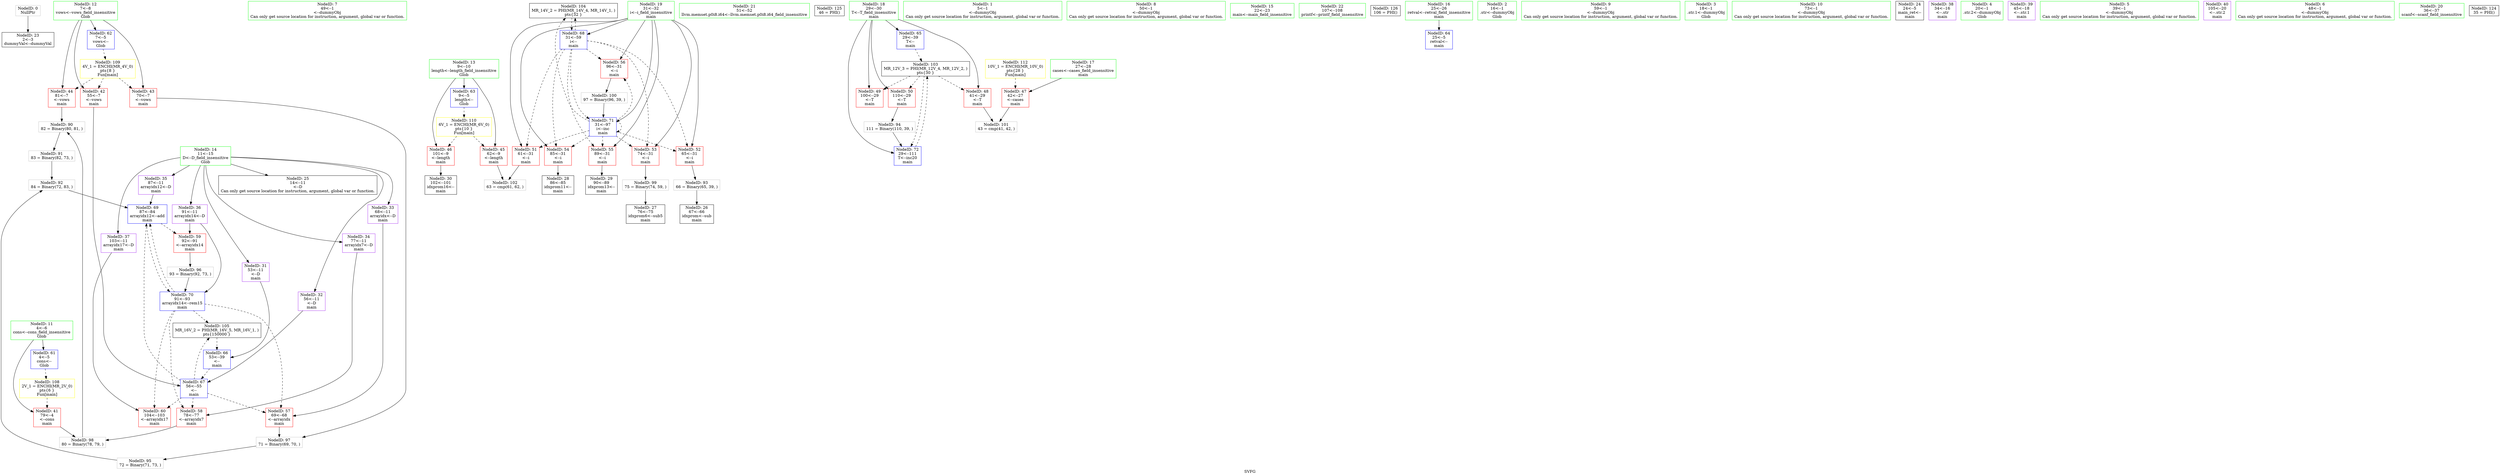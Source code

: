 digraph "SVFG" {
	label="SVFG";

	Node0x55d7e57d45e0 [shape=record,color=grey,label="{NodeID: 0\nNullPtr}"];
	Node0x55d7e57d45e0 -> Node0x55d7e57e7370[style=solid];
	Node0x55d7e57eba20 [shape=record,color=grey,label="{NodeID: 90\n82 = Binary(80, 81, )\n}"];
	Node0x55d7e57eba20 -> Node0x55d7e57ebba0[style=solid];
	Node0x55d7e57d4790 [shape=record,color=green,label="{NodeID: 7\n49\<--1\n\<--dummyObj\nCan only get source location for instruction, argument, global var or function.}"];
	Node0x55d7e57e8a60 [shape=record,color=grey,label="{NodeID: 97\n71 = Binary(69, 70, )\n}"];
	Node0x55d7e57e8a60 -> Node0x55d7e57ec1a0[style=solid];
	Node0x55d7e57e6b30 [shape=record,color=green,label="{NodeID: 14\n11\<--15\nD\<--D_field_insensitive\nGlob }"];
	Node0x55d7e57e6b30 -> Node0x55d7e57e7540[style=solid];
	Node0x55d7e57e6b30 -> Node0x55d7e57e7a50[style=solid];
	Node0x55d7e57e6b30 -> Node0x55d7e57e7b20[style=solid];
	Node0x55d7e57e6b30 -> Node0x55d7e57e7bf0[style=solid];
	Node0x55d7e57e6b30 -> Node0x55d7e57e7cc0[style=solid];
	Node0x55d7e57e6b30 -> Node0x55d7e57e7d90[style=solid];
	Node0x55d7e57e6b30 -> Node0x55d7e57e7e60[style=solid];
	Node0x55d7e57e6b30 -> Node0x55d7e57e7f30[style=solid];
	Node0x55d7e57f0f40 [shape=record,color=black,label="{NodeID: 104\nMR_14V_2 = PHI(MR_14V_4, MR_14V_1, )\npts\{32 \}\n}"];
	Node0x55d7e57f0f40 -> Node0x55d7e57ea910[style=dashed];
	Node0x55d7e57e7170 [shape=record,color=green,label="{NodeID: 21\n51\<--52\nllvm.memset.p0i8.i64\<--llvm.memset.p0i8.i64_field_insensitive\n}"];
	Node0x55d7e57e77e0 [shape=record,color=black,label="{NodeID: 28\n86\<--85\nidxprom11\<--\nmain\n}"];
	Node0x55d7e57e7d90 [shape=record,color=purple,label="{NodeID: 35\n87\<--11\narrayidx12\<--D\nmain\n}"];
	Node0x55d7e57e7d90 -> Node0x55d7e57ea9e0[style=solid];
	Node0x55d7e57f83f0 [shape=record,color=black,label="{NodeID: 125\n46 = PHI()\n}"];
	Node0x55d7e57e8340 [shape=record,color=red,label="{NodeID: 42\n55\<--7\n\<--vows\nmain\n}"];
	Node0x55d7e57e8340 -> Node0x55d7e57ea840[style=solid];
	Node0x55d7e57e9910 [shape=record,color=red,label="{NodeID: 49\n100\<--29\n\<--T\nmain\n}"];
	Node0x55d7e57e9ec0 [shape=record,color=red,label="{NodeID: 56\n96\<--31\n\<--i\nmain\n}"];
	Node0x55d7e57e9ec0 -> Node0x55d7e57e8ee0[style=solid];
	Node0x55d7e57ea4d0 [shape=record,color=blue,label="{NodeID: 63\n9\<--5\nlength\<--\nGlob }"];
	Node0x55d7e57ea4d0 -> Node0x55d7e57f2f40[style=dashed];
	Node0x55d7e57eaab0 [shape=record,color=blue,label="{NodeID: 70\n91\<--93\narrayidx14\<--rem15\nmain\n}"];
	Node0x55d7e57eaab0 -> Node0x55d7e57e9f90[style=dashed];
	Node0x55d7e57eaab0 -> Node0x55d7e57ea060[style=dashed];
	Node0x55d7e57eaab0 -> Node0x55d7e57ea200[style=dashed];
	Node0x55d7e57eaab0 -> Node0x55d7e57ea9e0[style=dashed];
	Node0x55d7e57eaab0 -> Node0x55d7e57f1440[style=dashed];
	Node0x55d7e57d3380 [shape=record,color=green,label="{NodeID: 1\n5\<--1\n\<--dummyObj\nCan only get source location for instruction, argument, global var or function.}"];
	Node0x55d7e57ebba0 [shape=record,color=grey,label="{NodeID: 91\n83 = Binary(82, 73, )\n}"];
	Node0x55d7e57ebba0 -> Node0x55d7e57ebd20[style=solid];
	Node0x55d7e57d4820 [shape=record,color=green,label="{NodeID: 8\n50\<--1\n\<--dummyObj\nCan only get source location for instruction, argument, global var or function.}"];
	Node0x55d7e57e8be0 [shape=record,color=grey,label="{NodeID: 98\n80 = Binary(78, 79, )\n}"];
	Node0x55d7e57e8be0 -> Node0x55d7e57eba20[style=solid];
	Node0x55d7e57e6c30 [shape=record,color=green,label="{NodeID: 15\n22\<--23\nmain\<--main_field_insensitive\n}"];
	Node0x55d7e57f1440 [shape=record,color=black,label="{NodeID: 105\nMR_16V_2 = PHI(MR_16V_5, MR_16V_1, )\npts\{150000 \}\n}"];
	Node0x55d7e57f1440 -> Node0x55d7e57ea770[style=dashed];
	Node0x55d7e57e7270 [shape=record,color=green,label="{NodeID: 22\n107\<--108\nprintf\<--printf_field_insensitive\n}"];
	Node0x55d7e57f3100 [shape=record,color=yellow,style=double,label="{NodeID: 112\n10V_1 = ENCHI(MR_10V_0)\npts\{28 \}\nFun[main]}"];
	Node0x55d7e57f3100 -> Node0x55d7e57e8750[style=dashed];
	Node0x55d7e57e78b0 [shape=record,color=black,label="{NodeID: 29\n90\<--89\nidxprom13\<--\nmain\n}"];
	Node0x55d7e57e7e60 [shape=record,color=purple,label="{NodeID: 36\n91\<--11\narrayidx14\<--D\nmain\n}"];
	Node0x55d7e57e7e60 -> Node0x55d7e57ea130[style=solid];
	Node0x55d7e57e7e60 -> Node0x55d7e57eaab0[style=solid];
	Node0x55d7e57f84f0 [shape=record,color=black,label="{NodeID: 126\n106 = PHI()\n}"];
	Node0x55d7e57e8410 [shape=record,color=red,label="{NodeID: 43\n70\<--7\n\<--vows\nmain\n}"];
	Node0x55d7e57e8410 -> Node0x55d7e57e8a60[style=solid];
	Node0x55d7e57e99e0 [shape=record,color=red,label="{NodeID: 50\n110\<--29\n\<--T\nmain\n}"];
	Node0x55d7e57e99e0 -> Node0x55d7e57ec020[style=solid];
	Node0x55d7e57e9f90 [shape=record,color=red,label="{NodeID: 57\n69\<--68\n\<--arrayidx\nmain\n}"];
	Node0x55d7e57e9f90 -> Node0x55d7e57e8a60[style=solid];
	Node0x55d7e57ea5d0 [shape=record,color=blue,label="{NodeID: 64\n25\<--5\nretval\<--\nmain\n}"];
	Node0x55d7e57eab80 [shape=record,color=blue,label="{NodeID: 71\n31\<--97\ni\<--inc\nmain\n}"];
	Node0x55d7e57eab80 -> Node0x55d7e57e9ab0[style=dashed];
	Node0x55d7e57eab80 -> Node0x55d7e57e9b80[style=dashed];
	Node0x55d7e57eab80 -> Node0x55d7e57e9c50[style=dashed];
	Node0x55d7e57eab80 -> Node0x55d7e57e9d20[style=dashed];
	Node0x55d7e57eab80 -> Node0x55d7e57e9df0[style=dashed];
	Node0x55d7e57eab80 -> Node0x55d7e57e9ec0[style=dashed];
	Node0x55d7e57eab80 -> Node0x55d7e57eab80[style=dashed];
	Node0x55d7e57eab80 -> Node0x55d7e57f0f40[style=dashed];
	Node0x55d7e57d3850 [shape=record,color=green,label="{NodeID: 2\n16\<--1\n.str\<--dummyObj\nGlob }"];
	Node0x55d7e57ebd20 [shape=record,color=grey,label="{NodeID: 92\n84 = Binary(72, 83, )\n}"];
	Node0x55d7e57ebd20 -> Node0x55d7e57ea9e0[style=solid];
	Node0x55d7e57e5ef0 [shape=record,color=green,label="{NodeID: 9\n59\<--1\n\<--dummyObj\nCan only get source location for instruction, argument, global var or function.}"];
	Node0x55d7e57e8d60 [shape=record,color=grey,label="{NodeID: 99\n75 = Binary(74, 59, )\n}"];
	Node0x55d7e57e8d60 -> Node0x55d7e57e7710[style=solid];
	Node0x55d7e57e6d30 [shape=record,color=green,label="{NodeID: 16\n25\<--26\nretval\<--retval_field_insensitive\nmain\n}"];
	Node0x55d7e57e6d30 -> Node0x55d7e57ea5d0[style=solid];
	Node0x55d7e57e7370 [shape=record,color=black,label="{NodeID: 23\n2\<--3\ndummyVal\<--dummyVal\n}"];
	Node0x55d7e57e7980 [shape=record,color=black,label="{NodeID: 30\n102\<--101\nidxprom16\<--\nmain\n}"];
	Node0x55d7e57e7f30 [shape=record,color=purple,label="{NodeID: 37\n103\<--11\narrayidx17\<--D\nmain\n}"];
	Node0x55d7e57e7f30 -> Node0x55d7e57ea200[style=solid];
	Node0x55d7e57e84e0 [shape=record,color=red,label="{NodeID: 44\n81\<--7\n\<--vows\nmain\n}"];
	Node0x55d7e57e84e0 -> Node0x55d7e57eba20[style=solid];
	Node0x55d7e57e9ab0 [shape=record,color=red,label="{NodeID: 51\n61\<--31\n\<--i\nmain\n}"];
	Node0x55d7e57e9ab0 -> Node0x55d7e57ed430[style=solid];
	Node0x55d7e57ea060 [shape=record,color=red,label="{NodeID: 58\n78\<--77\n\<--arrayidx7\nmain\n}"];
	Node0x55d7e57ea060 -> Node0x55d7e57e8be0[style=solid];
	Node0x55d7e57ea6a0 [shape=record,color=blue,label="{NodeID: 65\n29\<--39\nT\<--\nmain\n}"];
	Node0x55d7e57ea6a0 -> Node0x55d7e57f0a40[style=dashed];
	Node0x55d7e57eac50 [shape=record,color=blue,label="{NodeID: 72\n29\<--111\nT\<--inc20\nmain\n}"];
	Node0x55d7e57eac50 -> Node0x55d7e57f0a40[style=dashed];
	Node0x55d7e57e5bb0 [shape=record,color=green,label="{NodeID: 3\n18\<--1\n.str.1\<--dummyObj\nGlob }"];
	Node0x55d7e57ebea0 [shape=record,color=grey,label="{NodeID: 93\n66 = Binary(65, 39, )\n}"];
	Node0x55d7e57ebea0 -> Node0x55d7e57e7640[style=solid];
	Node0x55d7e57e5fc0 [shape=record,color=green,label="{NodeID: 10\n73\<--1\n\<--dummyObj\nCan only get source location for instruction, argument, global var or function.}"];
	Node0x55d7e57e8ee0 [shape=record,color=grey,label="{NodeID: 100\n97 = Binary(96, 39, )\n}"];
	Node0x55d7e57e8ee0 -> Node0x55d7e57eab80[style=solid];
	Node0x55d7e57e6e00 [shape=record,color=green,label="{NodeID: 17\n27\<--28\ncases\<--cases_field_insensitive\nmain\n}"];
	Node0x55d7e57e6e00 -> Node0x55d7e57e8750[style=solid];
	Node0x55d7e57e7470 [shape=record,color=black,label="{NodeID: 24\n24\<--5\nmain_ret\<--\nmain\n}"];
	Node0x55d7e57e7a50 [shape=record,color=purple,label="{NodeID: 31\n53\<--11\n\<--D\nmain\n}"];
	Node0x55d7e57e7a50 -> Node0x55d7e57ea770[style=solid];
	Node0x55d7e57e8000 [shape=record,color=purple,label="{NodeID: 38\n34\<--16\n\<--.str\nmain\n}"];
	Node0x55d7e57e85b0 [shape=record,color=red,label="{NodeID: 45\n62\<--9\n\<--length\nmain\n}"];
	Node0x55d7e57e85b0 -> Node0x55d7e57ed430[style=solid];
	Node0x55d7e57e9b80 [shape=record,color=red,label="{NodeID: 52\n65\<--31\n\<--i\nmain\n}"];
	Node0x55d7e57e9b80 -> Node0x55d7e57ebea0[style=solid];
	Node0x55d7e57ea130 [shape=record,color=red,label="{NodeID: 59\n92\<--91\n\<--arrayidx14\nmain\n}"];
	Node0x55d7e57ea130 -> Node0x55d7e57e88e0[style=solid];
	Node0x55d7e57ea770 [shape=record,color=blue,label="{NodeID: 66\n53\<--39\n\<--\nmain\n}"];
	Node0x55d7e57ea770 -> Node0x55d7e57ea840[style=dashed];
	Node0x55d7e57e5c40 [shape=record,color=green,label="{NodeID: 4\n20\<--1\n.str.2\<--dummyObj\nGlob }"];
	Node0x55d7e57ec020 [shape=record,color=grey,label="{NodeID: 94\n111 = Binary(110, 39, )\n}"];
	Node0x55d7e57ec020 -> Node0x55d7e57eac50[style=solid];
	Node0x55d7e57e68e0 [shape=record,color=green,label="{NodeID: 11\n4\<--6\ncons\<--cons_field_insensitive\nGlob }"];
	Node0x55d7e57e68e0 -> Node0x55d7e57e8270[style=solid];
	Node0x55d7e57e68e0 -> Node0x55d7e57ea2d0[style=solid];
	Node0x55d7e57ed2b0 [shape=record,color=grey,label="{NodeID: 101\n43 = cmp(41, 42, )\n}"];
	Node0x55d7e57e6ed0 [shape=record,color=green,label="{NodeID: 18\n29\<--30\nT\<--T_field_insensitive\nmain\n}"];
	Node0x55d7e57e6ed0 -> Node0x55d7e57e9840[style=solid];
	Node0x55d7e57e6ed0 -> Node0x55d7e57e9910[style=solid];
	Node0x55d7e57e6ed0 -> Node0x55d7e57e99e0[style=solid];
	Node0x55d7e57e6ed0 -> Node0x55d7e57ea6a0[style=solid];
	Node0x55d7e57e6ed0 -> Node0x55d7e57eac50[style=solid];
	Node0x55d7e57f2340 [shape=record,color=yellow,style=double,label="{NodeID: 108\n2V_1 = ENCHI(MR_2V_0)\npts\{6 \}\nFun[main]}"];
	Node0x55d7e57f2340 -> Node0x55d7e57e8270[style=dashed];
	Node0x55d7e57e7540 [shape=record,color=black,label="{NodeID: 25\n14\<--11\n\<--D\nCan only get source location for instruction, argument, global var or function.}"];
	Node0x55d7e57e7b20 [shape=record,color=purple,label="{NodeID: 32\n56\<--11\n\<--D\nmain\n}"];
	Node0x55d7e57e7b20 -> Node0x55d7e57ea840[style=solid];
	Node0x55d7e57e80d0 [shape=record,color=purple,label="{NodeID: 39\n45\<--18\n\<--.str.1\nmain\n}"];
	Node0x55d7e57e8680 [shape=record,color=red,label="{NodeID: 46\n101\<--9\n\<--length\nmain\n}"];
	Node0x55d7e57e8680 -> Node0x55d7e57e7980[style=solid];
	Node0x55d7e57e9c50 [shape=record,color=red,label="{NodeID: 53\n74\<--31\n\<--i\nmain\n}"];
	Node0x55d7e57e9c50 -> Node0x55d7e57e8d60[style=solid];
	Node0x55d7e57ea200 [shape=record,color=red,label="{NodeID: 60\n104\<--103\n\<--arrayidx17\nmain\n}"];
	Node0x55d7e57ea840 [shape=record,color=blue,label="{NodeID: 67\n56\<--55\n\<--\nmain\n}"];
	Node0x55d7e57ea840 -> Node0x55d7e57e9f90[style=dashed];
	Node0x55d7e57ea840 -> Node0x55d7e57ea060[style=dashed];
	Node0x55d7e57ea840 -> Node0x55d7e57ea200[style=dashed];
	Node0x55d7e57ea840 -> Node0x55d7e57ea9e0[style=dashed];
	Node0x55d7e57ea840 -> Node0x55d7e57f1440[style=dashed];
	Node0x55d7e57d4670 [shape=record,color=green,label="{NodeID: 5\n39\<--1\n\<--dummyObj\nCan only get source location for instruction, argument, global var or function.}"];
	Node0x55d7e57ec1a0 [shape=record,color=grey,label="{NodeID: 95\n72 = Binary(71, 73, )\n}"];
	Node0x55d7e57ec1a0 -> Node0x55d7e57ebd20[style=solid];
	Node0x55d7e57e6970 [shape=record,color=green,label="{NodeID: 12\n7\<--8\nvows\<--vows_field_insensitive\nGlob }"];
	Node0x55d7e57e6970 -> Node0x55d7e57e8340[style=solid];
	Node0x55d7e57e6970 -> Node0x55d7e57e8410[style=solid];
	Node0x55d7e57e6970 -> Node0x55d7e57e84e0[style=solid];
	Node0x55d7e57e6970 -> Node0x55d7e57ea3d0[style=solid];
	Node0x55d7e57ed430 [shape=record,color=grey,label="{NodeID: 102\n63 = cmp(61, 62, )\n}"];
	Node0x55d7e57e6fa0 [shape=record,color=green,label="{NodeID: 19\n31\<--32\ni\<--i_field_insensitive\nmain\n}"];
	Node0x55d7e57e6fa0 -> Node0x55d7e57e9ab0[style=solid];
	Node0x55d7e57e6fa0 -> Node0x55d7e57e9b80[style=solid];
	Node0x55d7e57e6fa0 -> Node0x55d7e57e9c50[style=solid];
	Node0x55d7e57e6fa0 -> Node0x55d7e57e9d20[style=solid];
	Node0x55d7e57e6fa0 -> Node0x55d7e57e9df0[style=solid];
	Node0x55d7e57e6fa0 -> Node0x55d7e57e9ec0[style=solid];
	Node0x55d7e57e6fa0 -> Node0x55d7e57ea910[style=solid];
	Node0x55d7e57e6fa0 -> Node0x55d7e57eab80[style=solid];
	Node0x55d7e57f2e60 [shape=record,color=yellow,style=double,label="{NodeID: 109\n4V_1 = ENCHI(MR_4V_0)\npts\{8 \}\nFun[main]}"];
	Node0x55d7e57f2e60 -> Node0x55d7e57e8340[style=dashed];
	Node0x55d7e57f2e60 -> Node0x55d7e57e8410[style=dashed];
	Node0x55d7e57f2e60 -> Node0x55d7e57e84e0[style=dashed];
	Node0x55d7e57e7640 [shape=record,color=black,label="{NodeID: 26\n67\<--66\nidxprom\<--sub\nmain\n}"];
	Node0x55d7e57e7bf0 [shape=record,color=purple,label="{NodeID: 33\n68\<--11\narrayidx\<--D\nmain\n}"];
	Node0x55d7e57e7bf0 -> Node0x55d7e57e9f90[style=solid];
	Node0x55d7e57e81a0 [shape=record,color=purple,label="{NodeID: 40\n105\<--20\n\<--.str.2\nmain\n}"];
	Node0x55d7e57e8750 [shape=record,color=red,label="{NodeID: 47\n42\<--27\n\<--cases\nmain\n}"];
	Node0x55d7e57e8750 -> Node0x55d7e57ed2b0[style=solid];
	Node0x55d7e57e9d20 [shape=record,color=red,label="{NodeID: 54\n85\<--31\n\<--i\nmain\n}"];
	Node0x55d7e57e9d20 -> Node0x55d7e57e77e0[style=solid];
	Node0x55d7e57ea2d0 [shape=record,color=blue,label="{NodeID: 61\n4\<--5\ncons\<--\nGlob }"];
	Node0x55d7e57ea2d0 -> Node0x55d7e57f2340[style=dashed];
	Node0x55d7e57ea910 [shape=record,color=blue,label="{NodeID: 68\n31\<--59\ni\<--\nmain\n}"];
	Node0x55d7e57ea910 -> Node0x55d7e57e9ab0[style=dashed];
	Node0x55d7e57ea910 -> Node0x55d7e57e9b80[style=dashed];
	Node0x55d7e57ea910 -> Node0x55d7e57e9c50[style=dashed];
	Node0x55d7e57ea910 -> Node0x55d7e57e9d20[style=dashed];
	Node0x55d7e57ea910 -> Node0x55d7e57e9df0[style=dashed];
	Node0x55d7e57ea910 -> Node0x55d7e57e9ec0[style=dashed];
	Node0x55d7e57ea910 -> Node0x55d7e57eab80[style=dashed];
	Node0x55d7e57ea910 -> Node0x55d7e57f0f40[style=dashed];
	Node0x55d7e57d4700 [shape=record,color=green,label="{NodeID: 6\n48\<--1\n\<--dummyObj\nCan only get source location for instruction, argument, global var or function.}"];
	Node0x55d7e57e88e0 [shape=record,color=grey,label="{NodeID: 96\n93 = Binary(92, 73, )\n}"];
	Node0x55d7e57e88e0 -> Node0x55d7e57eaab0[style=solid];
	Node0x55d7e57e6a30 [shape=record,color=green,label="{NodeID: 13\n9\<--10\nlength\<--length_field_insensitive\nGlob }"];
	Node0x55d7e57e6a30 -> Node0x55d7e57e85b0[style=solid];
	Node0x55d7e57e6a30 -> Node0x55d7e57e8680[style=solid];
	Node0x55d7e57e6a30 -> Node0x55d7e57ea4d0[style=solid];
	Node0x55d7e57f0a40 [shape=record,color=black,label="{NodeID: 103\nMR_12V_3 = PHI(MR_12V_4, MR_12V_2, )\npts\{30 \}\n}"];
	Node0x55d7e57f0a40 -> Node0x55d7e57e9840[style=dashed];
	Node0x55d7e57f0a40 -> Node0x55d7e57e9910[style=dashed];
	Node0x55d7e57f0a40 -> Node0x55d7e57e99e0[style=dashed];
	Node0x55d7e57f0a40 -> Node0x55d7e57eac50[style=dashed];
	Node0x55d7e57e7070 [shape=record,color=green,label="{NodeID: 20\n36\<--37\nscanf\<--scanf_field_insensitive\n}"];
	Node0x55d7e57f2f40 [shape=record,color=yellow,style=double,label="{NodeID: 110\n6V_1 = ENCHI(MR_6V_0)\npts\{10 \}\nFun[main]}"];
	Node0x55d7e57f2f40 -> Node0x55d7e57e85b0[style=dashed];
	Node0x55d7e57f2f40 -> Node0x55d7e57e8680[style=dashed];
	Node0x55d7e57e7710 [shape=record,color=black,label="{NodeID: 27\n76\<--75\nidxprom6\<--sub5\nmain\n}"];
	Node0x55d7e57e7cc0 [shape=record,color=purple,label="{NodeID: 34\n77\<--11\narrayidx7\<--D\nmain\n}"];
	Node0x55d7e57e7cc0 -> Node0x55d7e57ea060[style=solid];
	Node0x55d7e57f82f0 [shape=record,color=black,label="{NodeID: 124\n35 = PHI()\n}"];
	Node0x55d7e57e8270 [shape=record,color=red,label="{NodeID: 41\n79\<--4\n\<--cons\nmain\n}"];
	Node0x55d7e57e8270 -> Node0x55d7e57e8be0[style=solid];
	Node0x55d7e57e9840 [shape=record,color=red,label="{NodeID: 48\n41\<--29\n\<--T\nmain\n}"];
	Node0x55d7e57e9840 -> Node0x55d7e57ed2b0[style=solid];
	Node0x55d7e57e9df0 [shape=record,color=red,label="{NodeID: 55\n89\<--31\n\<--i\nmain\n}"];
	Node0x55d7e57e9df0 -> Node0x55d7e57e78b0[style=solid];
	Node0x55d7e57ea3d0 [shape=record,color=blue,label="{NodeID: 62\n7\<--5\nvows\<--\nGlob }"];
	Node0x55d7e57ea3d0 -> Node0x55d7e57f2e60[style=dashed];
	Node0x55d7e57ea9e0 [shape=record,color=blue,label="{NodeID: 69\n87\<--84\narrayidx12\<--add\nmain\n}"];
	Node0x55d7e57ea9e0 -> Node0x55d7e57ea130[style=dashed];
	Node0x55d7e57ea9e0 -> Node0x55d7e57eaab0[style=dashed];
}
